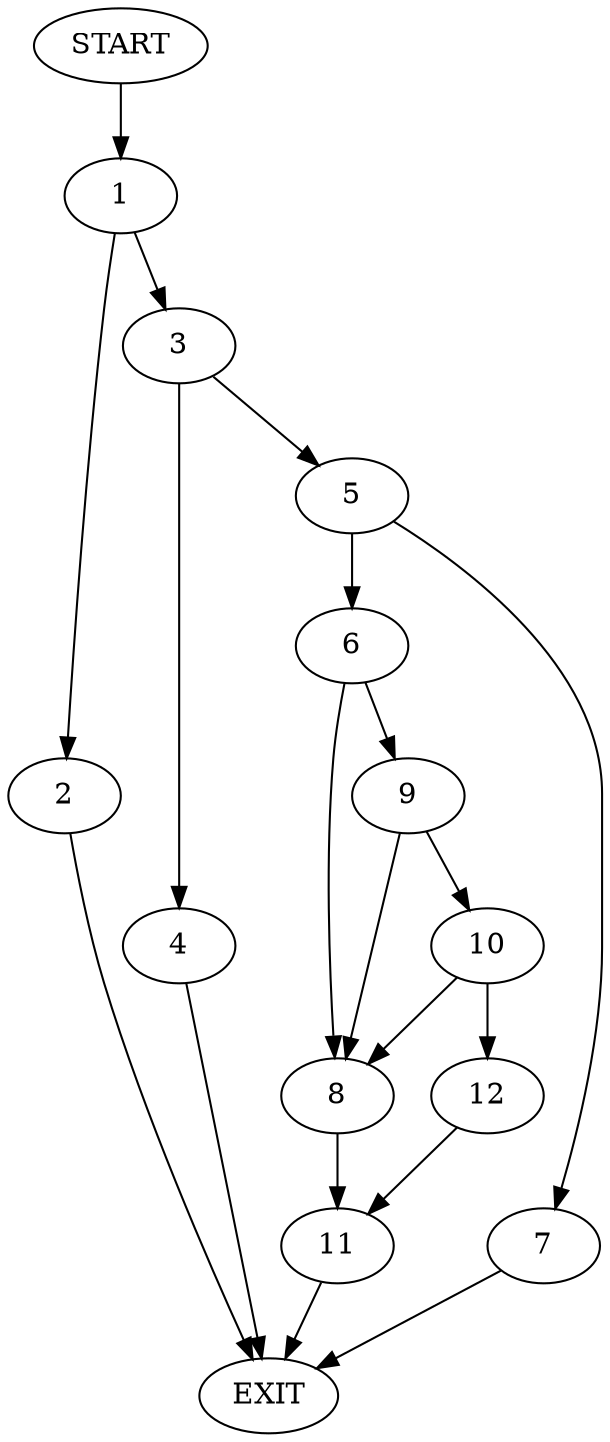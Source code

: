 digraph {
0 [label="START"]
13 [label="EXIT"]
0 -> 1
1 -> 2
1 -> 3
2 -> 13
3 -> 4
3 -> 5
5 -> 6
5 -> 7
4 -> 13
7 -> 13
6 -> 8
6 -> 9
9 -> 8
9 -> 10
8 -> 11
10 -> 12
10 -> 8
12 -> 11
11 -> 13
}
